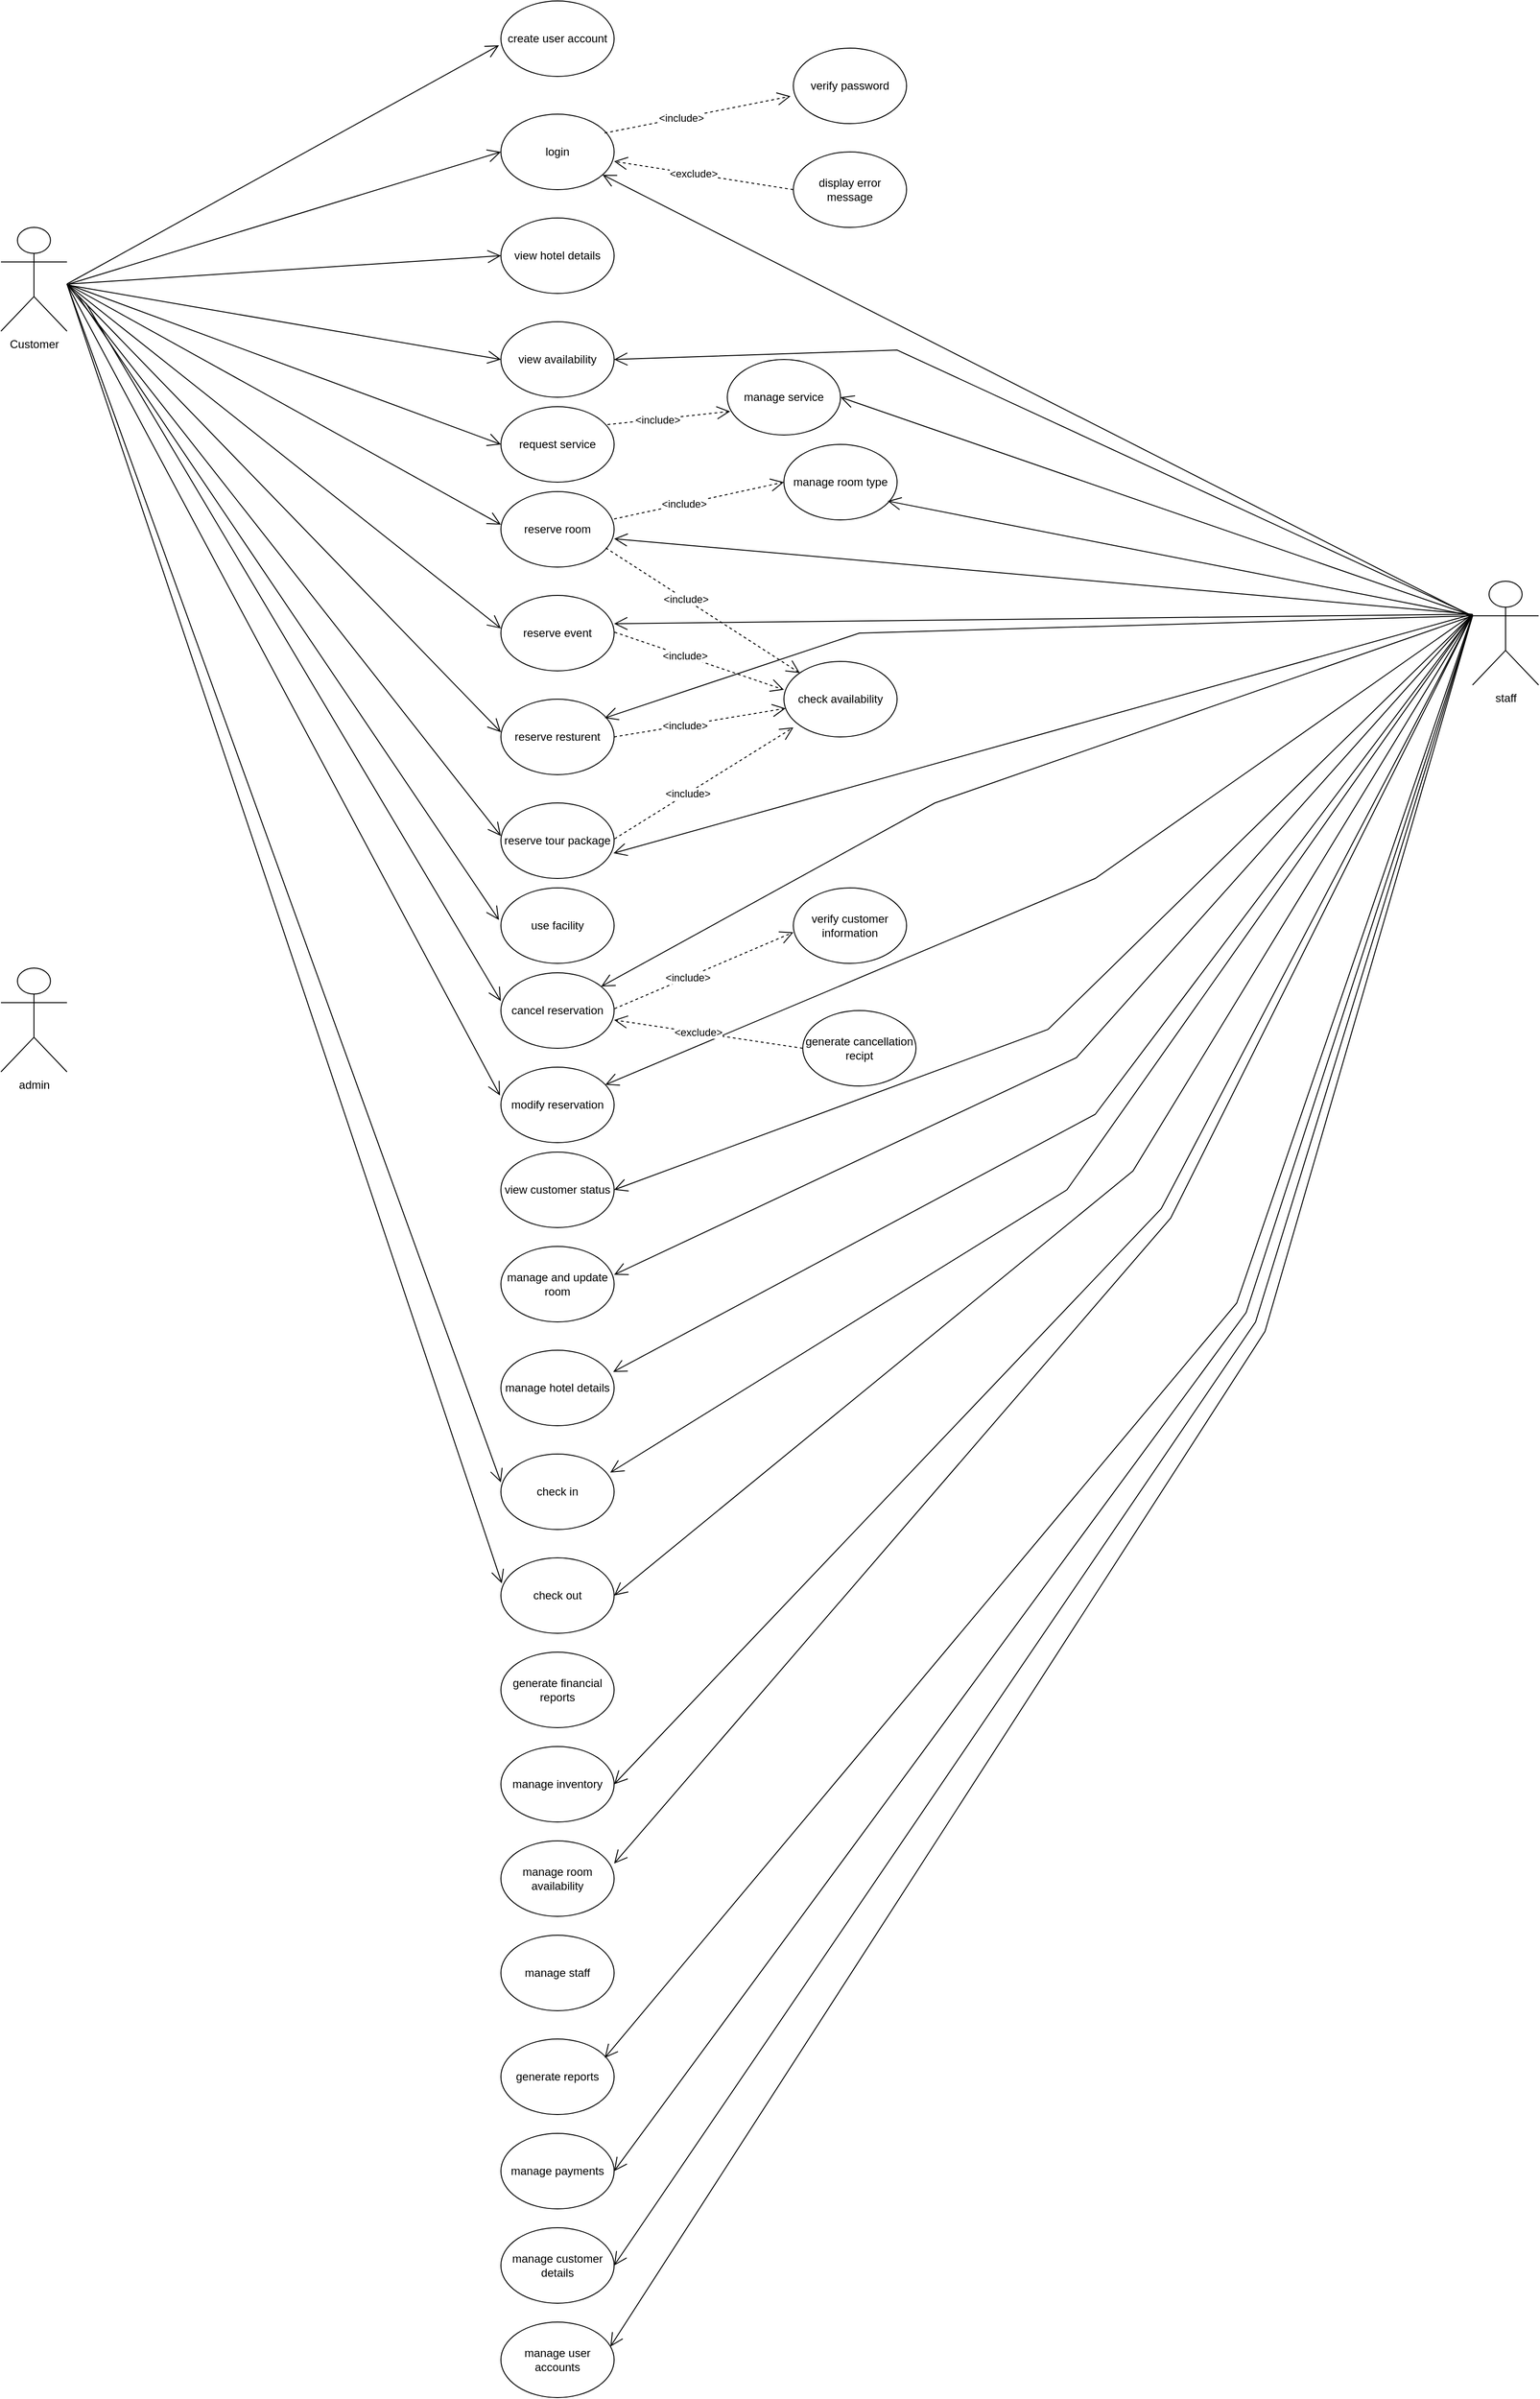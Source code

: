 <mxfile version="21.3.7" type="github">
  <diagram name="Page-1" id="8n2fAxBShtkgeZEnvYDV">
    <mxGraphModel dx="3344" dy="1186" grid="1" gridSize="10" guides="1" tooltips="1" connect="1" arrows="1" fold="1" page="1" pageScale="1" pageWidth="1100" pageHeight="1700" math="0" shadow="0">
      <root>
        <mxCell id="0" />
        <mxCell id="1" parent="0" />
        <mxCell id="-rtBCofy2EuOzevjXCgD-1" value="&lt;div&gt;create user account&lt;/div&gt;" style="ellipse;whiteSpace=wrap;html=1;" vertex="1" parent="1">
          <mxGeometry x="410" y="20" width="120" height="80" as="geometry" />
        </mxCell>
        <mxCell id="-rtBCofy2EuOzevjXCgD-2" value="&lt;div&gt;login&lt;/div&gt;" style="ellipse;whiteSpace=wrap;html=1;" vertex="1" parent="1">
          <mxGeometry x="410" y="140" width="120" height="80" as="geometry" />
        </mxCell>
        <mxCell id="-rtBCofy2EuOzevjXCgD-3" value="verify password" style="ellipse;whiteSpace=wrap;html=1;" vertex="1" parent="1">
          <mxGeometry x="720" y="70" width="120" height="80" as="geometry" />
        </mxCell>
        <mxCell id="-rtBCofy2EuOzevjXCgD-4" value="display error message" style="ellipse;whiteSpace=wrap;html=1;" vertex="1" parent="1">
          <mxGeometry x="720" y="180" width="120" height="80" as="geometry" />
        </mxCell>
        <mxCell id="-rtBCofy2EuOzevjXCgD-5" value="view availability" style="ellipse;whiteSpace=wrap;html=1;" vertex="1" parent="1">
          <mxGeometry x="410" y="360" width="120" height="80" as="geometry" />
        </mxCell>
        <mxCell id="-rtBCofy2EuOzevjXCgD-6" value="reserve room" style="ellipse;whiteSpace=wrap;html=1;" vertex="1" parent="1">
          <mxGeometry x="410" y="540" width="120" height="80" as="geometry" />
        </mxCell>
        <mxCell id="-rtBCofy2EuOzevjXCgD-7" value="reserve event" style="ellipse;whiteSpace=wrap;html=1;" vertex="1" parent="1">
          <mxGeometry x="410" y="650" width="120" height="80" as="geometry" />
        </mxCell>
        <mxCell id="-rtBCofy2EuOzevjXCgD-8" value="reserve resturent" style="ellipse;whiteSpace=wrap;html=1;" vertex="1" parent="1">
          <mxGeometry x="410" y="760" width="120" height="80" as="geometry" />
        </mxCell>
        <mxCell id="-rtBCofy2EuOzevjXCgD-9" value="reserve tour package" style="ellipse;whiteSpace=wrap;html=1;" vertex="1" parent="1">
          <mxGeometry x="410" y="870" width="120" height="80" as="geometry" />
        </mxCell>
        <mxCell id="-rtBCofy2EuOzevjXCgD-10" value="manage and update room" style="ellipse;whiteSpace=wrap;html=1;" vertex="1" parent="1">
          <mxGeometry x="410" y="1340" width="120" height="80" as="geometry" />
        </mxCell>
        <mxCell id="-rtBCofy2EuOzevjXCgD-11" value="view customer status" style="ellipse;whiteSpace=wrap;html=1;" vertex="1" parent="1">
          <mxGeometry x="410" y="1240" width="120" height="80" as="geometry" />
        </mxCell>
        <mxCell id="-rtBCofy2EuOzevjXCgD-12" value="check availability" style="ellipse;whiteSpace=wrap;html=1;" vertex="1" parent="1">
          <mxGeometry x="710" y="720" width="120" height="80" as="geometry" />
        </mxCell>
        <mxCell id="-rtBCofy2EuOzevjXCgD-14" value="cancel reservation" style="ellipse;whiteSpace=wrap;html=1;" vertex="1" parent="1">
          <mxGeometry x="410" y="1050" width="120" height="80" as="geometry" />
        </mxCell>
        <mxCell id="-rtBCofy2EuOzevjXCgD-15" value="verify customer information" style="ellipse;whiteSpace=wrap;html=1;" vertex="1" parent="1">
          <mxGeometry x="720" y="960" width="120" height="80" as="geometry" />
        </mxCell>
        <mxCell id="-rtBCofy2EuOzevjXCgD-16" value="generate cancellation recipt" style="ellipse;whiteSpace=wrap;html=1;" vertex="1" parent="1">
          <mxGeometry x="730" y="1090" width="120" height="80" as="geometry" />
        </mxCell>
        <mxCell id="-rtBCofy2EuOzevjXCgD-21" value="manage hotel details" style="ellipse;whiteSpace=wrap;html=1;" vertex="1" parent="1">
          <mxGeometry x="410" y="1450" width="120" height="80" as="geometry" />
        </mxCell>
        <mxCell id="-rtBCofy2EuOzevjXCgD-22" value="modify reservation" style="ellipse;whiteSpace=wrap;html=1;" vertex="1" parent="1">
          <mxGeometry x="410" y="1150" width="120" height="80" as="geometry" />
        </mxCell>
        <mxCell id="-rtBCofy2EuOzevjXCgD-23" value="view hotel details" style="ellipse;whiteSpace=wrap;html=1;" vertex="1" parent="1">
          <mxGeometry x="410" y="250" width="120" height="80" as="geometry" />
        </mxCell>
        <mxCell id="-rtBCofy2EuOzevjXCgD-24" value="generate financial reports" style="ellipse;whiteSpace=wrap;html=1;" vertex="1" parent="1">
          <mxGeometry x="410" y="1770" width="120" height="80" as="geometry" />
        </mxCell>
        <mxCell id="-rtBCofy2EuOzevjXCgD-25" value="check in" style="ellipse;whiteSpace=wrap;html=1;" vertex="1" parent="1">
          <mxGeometry x="410" y="1560" width="120" height="80" as="geometry" />
        </mxCell>
        <mxCell id="-rtBCofy2EuOzevjXCgD-26" value="check out" style="ellipse;whiteSpace=wrap;html=1;" vertex="1" parent="1">
          <mxGeometry x="410" y="1670" width="120" height="80" as="geometry" />
        </mxCell>
        <mxCell id="-rtBCofy2EuOzevjXCgD-27" value="manage inventory" style="ellipse;whiteSpace=wrap;html=1;" vertex="1" parent="1">
          <mxGeometry x="410" y="1870" width="120" height="80" as="geometry" />
        </mxCell>
        <mxCell id="-rtBCofy2EuOzevjXCgD-28" value="manage room availability" style="ellipse;whiteSpace=wrap;html=1;" vertex="1" parent="1">
          <mxGeometry x="410" y="1970" width="120" height="80" as="geometry" />
        </mxCell>
        <mxCell id="-rtBCofy2EuOzevjXCgD-29" value="manage staff" style="ellipse;whiteSpace=wrap;html=1;" vertex="1" parent="1">
          <mxGeometry x="410" y="2070" width="120" height="80" as="geometry" />
        </mxCell>
        <mxCell id="-rtBCofy2EuOzevjXCgD-30" value="generate reports" style="ellipse;whiteSpace=wrap;html=1;" vertex="1" parent="1">
          <mxGeometry x="410" y="2180" width="120" height="80" as="geometry" />
        </mxCell>
        <mxCell id="-rtBCofy2EuOzevjXCgD-31" value="manage payments" style="ellipse;whiteSpace=wrap;html=1;" vertex="1" parent="1">
          <mxGeometry x="410" y="2280" width="120" height="80" as="geometry" />
        </mxCell>
        <mxCell id="-rtBCofy2EuOzevjXCgD-32" value="manage customer details" style="ellipse;whiteSpace=wrap;html=1;" vertex="1" parent="1">
          <mxGeometry x="410" y="2380" width="120" height="80" as="geometry" />
        </mxCell>
        <mxCell id="-rtBCofy2EuOzevjXCgD-33" value="manage user accounts" style="ellipse;whiteSpace=wrap;html=1;" vertex="1" parent="1">
          <mxGeometry x="410" y="2480" width="120" height="80" as="geometry" />
        </mxCell>
        <mxCell id="-rtBCofy2EuOzevjXCgD-34" value="manage room type" style="ellipse;whiteSpace=wrap;html=1;" vertex="1" parent="1">
          <mxGeometry x="710" y="490" width="120" height="80" as="geometry" />
        </mxCell>
        <mxCell id="-rtBCofy2EuOzevjXCgD-35" value="use facility" style="ellipse;whiteSpace=wrap;html=1;" vertex="1" parent="1">
          <mxGeometry x="410" y="960" width="120" height="80" as="geometry" />
        </mxCell>
        <mxCell id="-rtBCofy2EuOzevjXCgD-37" value="request service" style="ellipse;whiteSpace=wrap;html=1;" vertex="1" parent="1">
          <mxGeometry x="410" y="450" width="120" height="80" as="geometry" />
        </mxCell>
        <mxCell id="-rtBCofy2EuOzevjXCgD-38" value="manage service" style="ellipse;whiteSpace=wrap;html=1;" vertex="1" parent="1">
          <mxGeometry x="650" y="400" width="120" height="80" as="geometry" />
        </mxCell>
        <mxCell id="-rtBCofy2EuOzevjXCgD-40" value="Customer" style="shape=umlActor;verticalLabelPosition=bottom;verticalAlign=top;html=1;outlineConnect=0;" vertex="1" parent="1">
          <mxGeometry x="-120" y="260" width="70" height="110" as="geometry" />
        </mxCell>
        <mxCell id="-rtBCofy2EuOzevjXCgD-42" value="admin" style="shape=umlActor;verticalLabelPosition=bottom;verticalAlign=top;html=1;outlineConnect=0;" vertex="1" parent="1">
          <mxGeometry x="-120" y="1045" width="70" height="110" as="geometry" />
        </mxCell>
        <mxCell id="-rtBCofy2EuOzevjXCgD-43" value="staff" style="shape=umlActor;verticalLabelPosition=bottom;verticalAlign=top;html=1;outlineConnect=0;" vertex="1" parent="1">
          <mxGeometry x="1440" y="635" width="70" height="110" as="geometry" />
        </mxCell>
        <mxCell id="-rtBCofy2EuOzevjXCgD-54" value="" style="endArrow=open;dashed=1;endFill=0;endSize=12;html=1;rounded=0;entryX=-0.025;entryY=0.638;entryDx=0;entryDy=0;entryPerimeter=0;" edge="1" parent="1" target="-rtBCofy2EuOzevjXCgD-3">
          <mxGeometry width="160" relative="1" as="geometry">
            <mxPoint x="520" y="160" as="sourcePoint" />
            <mxPoint x="680" y="160" as="targetPoint" />
          </mxGeometry>
        </mxCell>
        <mxCell id="-rtBCofy2EuOzevjXCgD-56" value="&amp;lt;include&amp;gt;" style="edgeLabel;html=1;align=center;verticalAlign=middle;resizable=0;points=[];" vertex="1" connectable="0" parent="-rtBCofy2EuOzevjXCgD-54">
          <mxGeometry x="-0.178" relative="1" as="geometry">
            <mxPoint as="offset" />
          </mxGeometry>
        </mxCell>
        <mxCell id="-rtBCofy2EuOzevjXCgD-55" value="" style="endArrow=open;dashed=1;endFill=0;endSize=12;html=1;rounded=0;entryX=-0.025;entryY=0.638;entryDx=0;entryDy=0;entryPerimeter=0;exitX=0;exitY=0.5;exitDx=0;exitDy=0;" edge="1" parent="1" source="-rtBCofy2EuOzevjXCgD-4">
          <mxGeometry width="160" relative="1" as="geometry">
            <mxPoint x="333" y="229" as="sourcePoint" />
            <mxPoint x="530" y="190" as="targetPoint" />
          </mxGeometry>
        </mxCell>
        <mxCell id="-rtBCofy2EuOzevjXCgD-57" value="&amp;lt;exclude&amp;gt;" style="edgeLabel;html=1;align=center;verticalAlign=middle;resizable=0;points=[];" vertex="1" connectable="0" parent="-rtBCofy2EuOzevjXCgD-55">
          <mxGeometry x="0.116" relative="1" as="geometry">
            <mxPoint as="offset" />
          </mxGeometry>
        </mxCell>
        <mxCell id="-rtBCofy2EuOzevjXCgD-60" value="" style="endArrow=open;dashed=1;endFill=0;endSize=12;html=1;rounded=0;entryX=0.025;entryY=0.687;entryDx=0;entryDy=0;entryPerimeter=0;" edge="1" parent="1" target="-rtBCofy2EuOzevjXCgD-38">
          <mxGeometry width="160" relative="1" as="geometry">
            <mxPoint x="523" y="469" as="sourcePoint" />
            <mxPoint x="680" y="430" as="targetPoint" />
          </mxGeometry>
        </mxCell>
        <mxCell id="-rtBCofy2EuOzevjXCgD-61" value="&amp;lt;include&amp;gt;" style="edgeLabel;html=1;align=center;verticalAlign=middle;resizable=0;points=[];" vertex="1" connectable="0" parent="-rtBCofy2EuOzevjXCgD-60">
          <mxGeometry x="-0.178" relative="1" as="geometry">
            <mxPoint as="offset" />
          </mxGeometry>
        </mxCell>
        <mxCell id="-rtBCofy2EuOzevjXCgD-62" value="" style="endArrow=open;dashed=1;endFill=0;endSize=12;html=1;rounded=0;entryX=0;entryY=0.5;entryDx=0;entryDy=0;" edge="1" parent="1" target="-rtBCofy2EuOzevjXCgD-34">
          <mxGeometry width="160" relative="1" as="geometry">
            <mxPoint x="530" y="569" as="sourcePoint" />
            <mxPoint x="687" y="530" as="targetPoint" />
          </mxGeometry>
        </mxCell>
        <mxCell id="-rtBCofy2EuOzevjXCgD-63" value="&amp;lt;include&amp;gt;" style="edgeLabel;html=1;align=center;verticalAlign=middle;resizable=0;points=[];" vertex="1" connectable="0" parent="-rtBCofy2EuOzevjXCgD-62">
          <mxGeometry x="-0.178" relative="1" as="geometry">
            <mxPoint as="offset" />
          </mxGeometry>
        </mxCell>
        <mxCell id="-rtBCofy2EuOzevjXCgD-64" value="" style="endArrow=open;dashed=1;endFill=0;endSize=12;html=1;rounded=0;exitX=0.926;exitY=0.746;exitDx=0;exitDy=0;exitPerimeter=0;" edge="1" parent="1" source="-rtBCofy2EuOzevjXCgD-6" target="-rtBCofy2EuOzevjXCgD-12">
          <mxGeometry width="160" relative="1" as="geometry">
            <mxPoint x="530" y="589" as="sourcePoint" />
            <mxPoint x="710" y="550" as="targetPoint" />
          </mxGeometry>
        </mxCell>
        <mxCell id="-rtBCofy2EuOzevjXCgD-65" value="&amp;lt;include&amp;gt;" style="edgeLabel;html=1;align=center;verticalAlign=middle;resizable=0;points=[];" vertex="1" connectable="0" parent="-rtBCofy2EuOzevjXCgD-64">
          <mxGeometry x="-0.178" relative="1" as="geometry">
            <mxPoint as="offset" />
          </mxGeometry>
        </mxCell>
        <mxCell id="-rtBCofy2EuOzevjXCgD-66" value="" style="endArrow=open;dashed=1;endFill=0;endSize=12;html=1;rounded=0;" edge="1" parent="1">
          <mxGeometry width="160" relative="1" as="geometry">
            <mxPoint x="530.5" y="689" as="sourcePoint" />
            <mxPoint x="710" y="750" as="targetPoint" />
          </mxGeometry>
        </mxCell>
        <mxCell id="-rtBCofy2EuOzevjXCgD-67" value="&amp;lt;include&amp;gt;" style="edgeLabel;html=1;align=center;verticalAlign=middle;resizable=0;points=[];" vertex="1" connectable="0" parent="-rtBCofy2EuOzevjXCgD-66">
          <mxGeometry x="-0.178" relative="1" as="geometry">
            <mxPoint as="offset" />
          </mxGeometry>
        </mxCell>
        <mxCell id="-rtBCofy2EuOzevjXCgD-68" value="" style="endArrow=open;dashed=1;endFill=0;endSize=12;html=1;rounded=0;" edge="1" parent="1" target="-rtBCofy2EuOzevjXCgD-12">
          <mxGeometry width="160" relative="1" as="geometry">
            <mxPoint x="530" y="800" as="sourcePoint" />
            <mxPoint x="729" y="942" as="targetPoint" />
          </mxGeometry>
        </mxCell>
        <mxCell id="-rtBCofy2EuOzevjXCgD-69" value="&amp;lt;include&amp;gt;" style="edgeLabel;html=1;align=center;verticalAlign=middle;resizable=0;points=[];" vertex="1" connectable="0" parent="-rtBCofy2EuOzevjXCgD-68">
          <mxGeometry x="-0.178" relative="1" as="geometry">
            <mxPoint as="offset" />
          </mxGeometry>
        </mxCell>
        <mxCell id="-rtBCofy2EuOzevjXCgD-70" value="" style="endArrow=open;dashed=1;endFill=0;endSize=12;html=1;rounded=0;" edge="1" parent="1">
          <mxGeometry width="160" relative="1" as="geometry">
            <mxPoint x="530.5" y="908" as="sourcePoint" />
            <mxPoint x="720" y="790" as="targetPoint" />
          </mxGeometry>
        </mxCell>
        <mxCell id="-rtBCofy2EuOzevjXCgD-71" value="&amp;lt;include&amp;gt;" style="edgeLabel;html=1;align=center;verticalAlign=middle;resizable=0;points=[];" vertex="1" connectable="0" parent="-rtBCofy2EuOzevjXCgD-70">
          <mxGeometry x="-0.178" relative="1" as="geometry">
            <mxPoint as="offset" />
          </mxGeometry>
        </mxCell>
        <mxCell id="-rtBCofy2EuOzevjXCgD-72" value="" style="endArrow=open;dashed=1;endFill=0;endSize=12;html=1;rounded=0;entryX=0;entryY=0.588;entryDx=0;entryDy=0;entryPerimeter=0;" edge="1" parent="1" target="-rtBCofy2EuOzevjXCgD-15">
          <mxGeometry width="160" relative="1" as="geometry">
            <mxPoint x="530.5" y="1088" as="sourcePoint" />
            <mxPoint x="720" y="970" as="targetPoint" />
          </mxGeometry>
        </mxCell>
        <mxCell id="-rtBCofy2EuOzevjXCgD-73" value="&amp;lt;include&amp;gt;" style="edgeLabel;html=1;align=center;verticalAlign=middle;resizable=0;points=[];" vertex="1" connectable="0" parent="-rtBCofy2EuOzevjXCgD-72">
          <mxGeometry x="-0.178" relative="1" as="geometry">
            <mxPoint as="offset" />
          </mxGeometry>
        </mxCell>
        <mxCell id="-rtBCofy2EuOzevjXCgD-74" value="" style="endArrow=open;endFill=1;endSize=12;html=1;rounded=0;entryX=-0.017;entryY=0.588;entryDx=0;entryDy=0;entryPerimeter=0;" edge="1" parent="1" target="-rtBCofy2EuOzevjXCgD-1">
          <mxGeometry width="160" relative="1" as="geometry">
            <mxPoint x="-50" y="320" as="sourcePoint" />
            <mxPoint x="110" y="314.5" as="targetPoint" />
          </mxGeometry>
        </mxCell>
        <mxCell id="-rtBCofy2EuOzevjXCgD-75" value="" style="endArrow=open;endFill=1;endSize=12;html=1;rounded=0;entryX=0;entryY=0.5;entryDx=0;entryDy=0;" edge="1" parent="1" target="-rtBCofy2EuOzevjXCgD-2">
          <mxGeometry width="160" relative="1" as="geometry">
            <mxPoint x="-48" y="320" as="sourcePoint" />
            <mxPoint x="410" y="100" as="targetPoint" />
          </mxGeometry>
        </mxCell>
        <mxCell id="-rtBCofy2EuOzevjXCgD-76" value="" style="endArrow=open;endFill=1;endSize=12;html=1;rounded=0;entryX=0;entryY=0.5;entryDx=0;entryDy=0;" edge="1" parent="1">
          <mxGeometry width="160" relative="1" as="geometry">
            <mxPoint x="-48" y="320" as="sourcePoint" />
            <mxPoint x="410" y="290" as="targetPoint" />
          </mxGeometry>
        </mxCell>
        <mxCell id="-rtBCofy2EuOzevjXCgD-77" value="" style="endArrow=open;endFill=1;endSize=12;html=1;rounded=0;entryX=0;entryY=0.5;entryDx=0;entryDy=0;" edge="1" parent="1" source="-rtBCofy2EuOzevjXCgD-40">
          <mxGeometry width="160" relative="1" as="geometry">
            <mxPoint x="-48" y="430" as="sourcePoint" />
            <mxPoint x="410" y="400" as="targetPoint" />
          </mxGeometry>
        </mxCell>
        <mxCell id="-rtBCofy2EuOzevjXCgD-78" value="" style="endArrow=open;endFill=1;endSize=12;html=1;rounded=0;entryX=0;entryY=0.5;entryDx=0;entryDy=0;" edge="1" parent="1" target="-rtBCofy2EuOzevjXCgD-37">
          <mxGeometry width="160" relative="1" as="geometry">
            <mxPoint x="-50" y="320" as="sourcePoint" />
            <mxPoint x="420" y="410" as="targetPoint" />
          </mxGeometry>
        </mxCell>
        <mxCell id="-rtBCofy2EuOzevjXCgD-79" value="" style="endArrow=open;endFill=1;endSize=12;html=1;rounded=0;entryX=0;entryY=0.5;entryDx=0;entryDy=0;" edge="1" parent="1">
          <mxGeometry width="160" relative="1" as="geometry">
            <mxPoint x="-50" y="320" as="sourcePoint" />
            <mxPoint x="410" y="575" as="targetPoint" />
          </mxGeometry>
        </mxCell>
        <mxCell id="-rtBCofy2EuOzevjXCgD-80" value="" style="endArrow=open;endFill=1;endSize=12;html=1;rounded=0;entryX=0;entryY=0.5;entryDx=0;entryDy=0;" edge="1" parent="1">
          <mxGeometry width="160" relative="1" as="geometry">
            <mxPoint x="-50" y="320" as="sourcePoint" />
            <mxPoint x="410" y="685" as="targetPoint" />
          </mxGeometry>
        </mxCell>
        <mxCell id="-rtBCofy2EuOzevjXCgD-81" value="" style="endArrow=open;endFill=1;endSize=12;html=1;rounded=0;entryX=0;entryY=0.5;entryDx=0;entryDy=0;" edge="1" parent="1">
          <mxGeometry width="160" relative="1" as="geometry">
            <mxPoint x="-50" y="320" as="sourcePoint" />
            <mxPoint x="410" y="795" as="targetPoint" />
          </mxGeometry>
        </mxCell>
        <mxCell id="-rtBCofy2EuOzevjXCgD-82" value="" style="endArrow=open;endFill=1;endSize=12;html=1;rounded=0;entryX=0;entryY=0.5;entryDx=0;entryDy=0;" edge="1" parent="1">
          <mxGeometry width="160" relative="1" as="geometry">
            <mxPoint x="-50" y="320" as="sourcePoint" />
            <mxPoint x="410" y="905" as="targetPoint" />
          </mxGeometry>
        </mxCell>
        <mxCell id="-rtBCofy2EuOzevjXCgD-83" value="" style="endArrow=open;endFill=1;endSize=12;html=1;rounded=0;entryX=-0.017;entryY=0.425;entryDx=0;entryDy=0;entryPerimeter=0;" edge="1" parent="1" target="-rtBCofy2EuOzevjXCgD-35">
          <mxGeometry width="160" relative="1" as="geometry">
            <mxPoint x="-40" y="330" as="sourcePoint" />
            <mxPoint x="380" y="930" as="targetPoint" />
          </mxGeometry>
        </mxCell>
        <mxCell id="-rtBCofy2EuOzevjXCgD-84" value="" style="endArrow=open;endFill=1;endSize=12;html=1;rounded=0;entryX=0;entryY=0.375;entryDx=0;entryDy=0;entryPerimeter=0;" edge="1" parent="1" target="-rtBCofy2EuOzevjXCgD-14">
          <mxGeometry width="160" relative="1" as="geometry">
            <mxPoint x="-30" y="340" as="sourcePoint" />
            <mxPoint x="418" y="1004" as="targetPoint" />
          </mxGeometry>
        </mxCell>
        <mxCell id="-rtBCofy2EuOzevjXCgD-85" value="" style="endArrow=open;endFill=1;endSize=12;html=1;rounded=0;entryX=-0.008;entryY=0.375;entryDx=0;entryDy=0;entryPerimeter=0;" edge="1" parent="1" target="-rtBCofy2EuOzevjXCgD-22">
          <mxGeometry width="160" relative="1" as="geometry">
            <mxPoint x="-50" y="320" as="sourcePoint" />
            <mxPoint x="420" y="1090" as="targetPoint" />
          </mxGeometry>
        </mxCell>
        <mxCell id="-rtBCofy2EuOzevjXCgD-86" value="" style="endArrow=open;endFill=1;endSize=12;html=1;rounded=0;entryX=0;entryY=0.375;entryDx=0;entryDy=0;entryPerimeter=0;" edge="1" parent="1" target="-rtBCofy2EuOzevjXCgD-25">
          <mxGeometry width="160" relative="1" as="geometry">
            <mxPoint x="-50" y="320" as="sourcePoint" />
            <mxPoint x="340" y="1400" as="targetPoint" />
          </mxGeometry>
        </mxCell>
        <mxCell id="-rtBCofy2EuOzevjXCgD-87" value="" style="endArrow=open;endFill=1;endSize=12;html=1;rounded=0;entryX=0.008;entryY=0.338;entryDx=0;entryDy=0;entryPerimeter=0;" edge="1" parent="1" target="-rtBCofy2EuOzevjXCgD-26">
          <mxGeometry width="160" relative="1" as="geometry">
            <mxPoint x="-50" y="320" as="sourcePoint" />
            <mxPoint x="400" y="1670" as="targetPoint" />
          </mxGeometry>
        </mxCell>
        <mxCell id="-rtBCofy2EuOzevjXCgD-88" value="" style="endArrow=open;endFill=1;endSize=12;html=1;rounded=0;" edge="1" parent="1" source="-rtBCofy2EuOzevjXCgD-43" target="-rtBCofy2EuOzevjXCgD-2">
          <mxGeometry width="160" relative="1" as="geometry">
            <mxPoint x="1430" y="800" as="sourcePoint" />
            <mxPoint x="1178" y="200" as="targetPoint" />
          </mxGeometry>
        </mxCell>
        <mxCell id="-rtBCofy2EuOzevjXCgD-89" value="" style="endArrow=open;endFill=1;endSize=12;html=1;rounded=0;entryX=1;entryY=0.5;entryDx=0;entryDy=0;exitX=0;exitY=0.333;exitDx=0;exitDy=0;exitPerimeter=0;" edge="1" parent="1" source="-rtBCofy2EuOzevjXCgD-43" target="-rtBCofy2EuOzevjXCgD-5">
          <mxGeometry width="160" relative="1" as="geometry">
            <mxPoint x="1440" y="698" as="sourcePoint" />
            <mxPoint x="518" y="230" as="targetPoint" />
            <Array as="points">
              <mxPoint x="830" y="390" />
            </Array>
          </mxGeometry>
        </mxCell>
        <mxCell id="-rtBCofy2EuOzevjXCgD-90" value="" style="endArrow=open;endFill=1;endSize=12;html=1;rounded=0;entryX=1;entryY=0.5;entryDx=0;entryDy=0;entryPerimeter=0;exitX=0;exitY=0.333;exitDx=0;exitDy=0;exitPerimeter=0;" edge="1" parent="1" source="-rtBCofy2EuOzevjXCgD-43" target="-rtBCofy2EuOzevjXCgD-38">
          <mxGeometry width="160" relative="1" as="geometry">
            <mxPoint x="1462" y="730" as="sourcePoint" />
            <mxPoint x="540" y="262" as="targetPoint" />
          </mxGeometry>
        </mxCell>
        <mxCell id="-rtBCofy2EuOzevjXCgD-91" value="" style="endArrow=open;endFill=1;endSize=12;html=1;rounded=0;entryX=1;entryY=0.5;entryDx=0;entryDy=0;entryPerimeter=0;exitX=0;exitY=0.333;exitDx=0;exitDy=0;exitPerimeter=0;" edge="1" parent="1" source="-rtBCofy2EuOzevjXCgD-43">
          <mxGeometry width="160" relative="1" as="geometry">
            <mxPoint x="1490" y="782" as="sourcePoint" />
            <mxPoint x="820" y="550" as="targetPoint" />
          </mxGeometry>
        </mxCell>
        <mxCell id="-rtBCofy2EuOzevjXCgD-92" value="" style="endArrow=open;endFill=1;endSize=12;html=1;rounded=0;entryX=1;entryY=0.625;entryDx=0;entryDy=0;entryPerimeter=0;" edge="1" parent="1" target="-rtBCofy2EuOzevjXCgD-6">
          <mxGeometry width="160" relative="1" as="geometry">
            <mxPoint x="1440" y="670" as="sourcePoint" />
            <mxPoint x="790" y="608" as="targetPoint" />
          </mxGeometry>
        </mxCell>
        <mxCell id="-rtBCofy2EuOzevjXCgD-93" value="" style="endArrow=open;endFill=1;endSize=12;html=1;rounded=0;entryX=1;entryY=0.625;entryDx=0;entryDy=0;entryPerimeter=0;" edge="1" parent="1">
          <mxGeometry width="160" relative="1" as="geometry">
            <mxPoint x="1440" y="670" as="sourcePoint" />
            <mxPoint x="530" y="680" as="targetPoint" />
          </mxGeometry>
        </mxCell>
        <mxCell id="-rtBCofy2EuOzevjXCgD-94" value="" style="endArrow=open;endFill=1;endSize=12;html=1;rounded=0;entryX=1;entryY=0.625;entryDx=0;entryDy=0;entryPerimeter=0;exitX=0;exitY=0.333;exitDx=0;exitDy=0;exitPerimeter=0;" edge="1" parent="1" source="-rtBCofy2EuOzevjXCgD-43">
          <mxGeometry width="160" relative="1" as="geometry">
            <mxPoint x="1430" y="770" as="sourcePoint" />
            <mxPoint x="520" y="780" as="targetPoint" />
            <Array as="points">
              <mxPoint x="790" y="690" />
            </Array>
          </mxGeometry>
        </mxCell>
        <mxCell id="-rtBCofy2EuOzevjXCgD-95" value="" style="endArrow=open;endFill=1;endSize=12;html=1;rounded=0;entryX=0.995;entryY=0.665;entryDx=0;entryDy=0;entryPerimeter=0;" edge="1" parent="1" target="-rtBCofy2EuOzevjXCgD-9">
          <mxGeometry width="160" relative="1" as="geometry">
            <mxPoint x="1440" y="670" as="sourcePoint" />
            <mxPoint x="540" y="890" as="targetPoint" />
          </mxGeometry>
        </mxCell>
        <mxCell id="-rtBCofy2EuOzevjXCgD-96" value="" style="endArrow=open;endFill=1;endSize=12;html=1;rounded=0;exitX=0;exitY=0.333;exitDx=0;exitDy=0;exitPerimeter=0;" edge="1" parent="1" source="-rtBCofy2EuOzevjXCgD-43" target="-rtBCofy2EuOzevjXCgD-14">
          <mxGeometry width="160" relative="1" as="geometry">
            <mxPoint x="1450" y="720" as="sourcePoint" />
            <mxPoint x="539" y="973" as="targetPoint" />
            <Array as="points">
              <mxPoint x="870" y="870" />
            </Array>
          </mxGeometry>
        </mxCell>
        <mxCell id="-rtBCofy2EuOzevjXCgD-97" value="" style="endArrow=open;endFill=1;endSize=12;html=1;rounded=0;" edge="1" parent="1" target="-rtBCofy2EuOzevjXCgD-22">
          <mxGeometry width="160" relative="1" as="geometry">
            <mxPoint x="1440" y="670" as="sourcePoint" />
            <mxPoint x="510" y="1123" as="targetPoint" />
            <Array as="points">
              <mxPoint x="1040" y="950" />
            </Array>
          </mxGeometry>
        </mxCell>
        <mxCell id="-rtBCofy2EuOzevjXCgD-98" value="" style="endArrow=open;dashed=1;endFill=0;endSize=12;html=1;rounded=0;entryX=-0.025;entryY=0.638;entryDx=0;entryDy=0;entryPerimeter=0;exitX=0;exitY=0.5;exitDx=0;exitDy=0;" edge="1" parent="1" source="-rtBCofy2EuOzevjXCgD-16">
          <mxGeometry width="160" relative="1" as="geometry">
            <mxPoint x="720" y="1130" as="sourcePoint" />
            <mxPoint x="530" y="1100" as="targetPoint" />
          </mxGeometry>
        </mxCell>
        <mxCell id="-rtBCofy2EuOzevjXCgD-99" value="&amp;lt;exclude&amp;gt;" style="edgeLabel;html=1;align=center;verticalAlign=middle;resizable=0;points=[];" vertex="1" connectable="0" parent="-rtBCofy2EuOzevjXCgD-98">
          <mxGeometry x="0.116" relative="1" as="geometry">
            <mxPoint as="offset" />
          </mxGeometry>
        </mxCell>
        <mxCell id="-rtBCofy2EuOzevjXCgD-100" value="" style="endArrow=open;endFill=1;endSize=12;html=1;rounded=0;entryX=1;entryY=0.5;entryDx=0;entryDy=0;" edge="1" parent="1" target="-rtBCofy2EuOzevjXCgD-11">
          <mxGeometry width="160" relative="1" as="geometry">
            <mxPoint x="1440" y="670" as="sourcePoint" />
            <mxPoint x="560" y="1263" as="targetPoint" />
            <Array as="points">
              <mxPoint x="990" y="1110" />
            </Array>
          </mxGeometry>
        </mxCell>
        <mxCell id="-rtBCofy2EuOzevjXCgD-101" value="" style="endArrow=open;endFill=1;endSize=12;html=1;rounded=0;" edge="1" parent="1">
          <mxGeometry width="160" relative="1" as="geometry">
            <mxPoint x="1440" y="670" as="sourcePoint" />
            <mxPoint x="530" y="1370" as="targetPoint" />
            <Array as="points">
              <mxPoint x="1020" y="1140" />
            </Array>
          </mxGeometry>
        </mxCell>
        <mxCell id="-rtBCofy2EuOzevjXCgD-102" value="" style="endArrow=open;endFill=1;endSize=12;html=1;rounded=0;entryX=0.995;entryY=0.665;entryDx=0;entryDy=0;entryPerimeter=0;" edge="1" parent="1">
          <mxGeometry width="160" relative="1" as="geometry">
            <mxPoint x="1440" y="670" as="sourcePoint" />
            <mxPoint x="529" y="1473" as="targetPoint" />
            <Array as="points">
              <mxPoint x="1040" y="1200" />
            </Array>
          </mxGeometry>
        </mxCell>
        <mxCell id="-rtBCofy2EuOzevjXCgD-103" value="" style="endArrow=open;endFill=1;endSize=12;html=1;rounded=0;entryX=0.966;entryY=0.246;entryDx=0;entryDy=0;entryPerimeter=0;" edge="1" parent="1" target="-rtBCofy2EuOzevjXCgD-25">
          <mxGeometry width="160" relative="1" as="geometry">
            <mxPoint x="1440" y="670" as="sourcePoint" />
            <mxPoint x="900" y="1320" as="targetPoint" />
            <Array as="points">
              <mxPoint x="1010" y="1280" />
            </Array>
          </mxGeometry>
        </mxCell>
        <mxCell id="-rtBCofy2EuOzevjXCgD-104" value="" style="endArrow=open;endFill=1;endSize=12;html=1;rounded=0;entryX=1;entryY=0.5;entryDx=0;entryDy=0;" edge="1" parent="1" target="-rtBCofy2EuOzevjXCgD-26">
          <mxGeometry width="160" relative="1" as="geometry">
            <mxPoint x="1440" y="670" as="sourcePoint" />
            <mxPoint x="599" y="1298" as="targetPoint" />
            <Array as="points">
              <mxPoint x="1080" y="1260" />
            </Array>
          </mxGeometry>
        </mxCell>
        <mxCell id="-rtBCofy2EuOzevjXCgD-105" value="" style="endArrow=open;endFill=1;endSize=12;html=1;rounded=0;entryX=1;entryY=0.5;entryDx=0;entryDy=0;" edge="1" parent="1" target="-rtBCofy2EuOzevjXCgD-27">
          <mxGeometry width="160" relative="1" as="geometry">
            <mxPoint x="1440" y="670" as="sourcePoint" />
            <mxPoint x="950" y="1530" as="targetPoint" />
            <Array as="points">
              <mxPoint x="1110" y="1300" />
            </Array>
          </mxGeometry>
        </mxCell>
        <mxCell id="-rtBCofy2EuOzevjXCgD-106" value="" style="endArrow=open;endFill=1;endSize=12;html=1;rounded=0;entryX=1;entryY=0.3;entryDx=0;entryDy=0;entryPerimeter=0;" edge="1" parent="1" target="-rtBCofy2EuOzevjXCgD-28">
          <mxGeometry width="160" relative="1" as="geometry">
            <mxPoint x="1440" y="670" as="sourcePoint" />
            <mxPoint x="540" y="1920" as="targetPoint" />
            <Array as="points">
              <mxPoint x="1120" y="1310" />
            </Array>
          </mxGeometry>
        </mxCell>
        <mxCell id="-rtBCofy2EuOzevjXCgD-108" value="" style="endArrow=open;endFill=1;endSize=12;html=1;rounded=0;entryX=0.917;entryY=0.25;entryDx=0;entryDy=0;entryPerimeter=0;" edge="1" parent="1" target="-rtBCofy2EuOzevjXCgD-30">
          <mxGeometry width="160" relative="1" as="geometry">
            <mxPoint x="1440" y="670" as="sourcePoint" />
            <mxPoint x="600" y="2084" as="targetPoint" />
            <Array as="points">
              <mxPoint x="1190" y="1400" />
            </Array>
          </mxGeometry>
        </mxCell>
        <mxCell id="-rtBCofy2EuOzevjXCgD-109" value="" style="endArrow=open;endFill=1;endSize=12;html=1;rounded=0;entryX=1;entryY=0.5;entryDx=0;entryDy=0;exitX=0;exitY=0.333;exitDx=0;exitDy=0;exitPerimeter=0;" edge="1" parent="1" source="-rtBCofy2EuOzevjXCgD-43" target="-rtBCofy2EuOzevjXCgD-31">
          <mxGeometry width="160" relative="1" as="geometry">
            <mxPoint x="1450" y="680" as="sourcePoint" />
            <mxPoint x="530" y="2210" as="targetPoint" />
            <Array as="points">
              <mxPoint x="1200" y="1410" />
            </Array>
          </mxGeometry>
        </mxCell>
        <mxCell id="-rtBCofy2EuOzevjXCgD-110" value="" style="endArrow=open;endFill=1;endSize=12;html=1;rounded=0;entryX=1;entryY=0.5;entryDx=0;entryDy=0;exitX=0;exitY=0.333;exitDx=0;exitDy=0;exitPerimeter=0;" edge="1" parent="1" source="-rtBCofy2EuOzevjXCgD-43" target="-rtBCofy2EuOzevjXCgD-32">
          <mxGeometry width="160" relative="1" as="geometry">
            <mxPoint x="1450" y="682" as="sourcePoint" />
            <mxPoint x="540" y="2330" as="targetPoint" />
            <Array as="points">
              <mxPoint x="1210" y="1420" />
            </Array>
          </mxGeometry>
        </mxCell>
        <mxCell id="-rtBCofy2EuOzevjXCgD-111" value="" style="endArrow=open;endFill=1;endSize=12;html=1;rounded=0;entryX=0.967;entryY=0.325;entryDx=0;entryDy=0;exitX=0;exitY=0.333;exitDx=0;exitDy=0;exitPerimeter=0;entryPerimeter=0;" edge="1" parent="1" source="-rtBCofy2EuOzevjXCgD-43" target="-rtBCofy2EuOzevjXCgD-33">
          <mxGeometry width="160" relative="1" as="geometry">
            <mxPoint x="1450" y="682" as="sourcePoint" />
            <mxPoint x="540" y="2430" as="targetPoint" />
            <Array as="points">
              <mxPoint x="1220" y="1430" />
            </Array>
          </mxGeometry>
        </mxCell>
      </root>
    </mxGraphModel>
  </diagram>
</mxfile>

